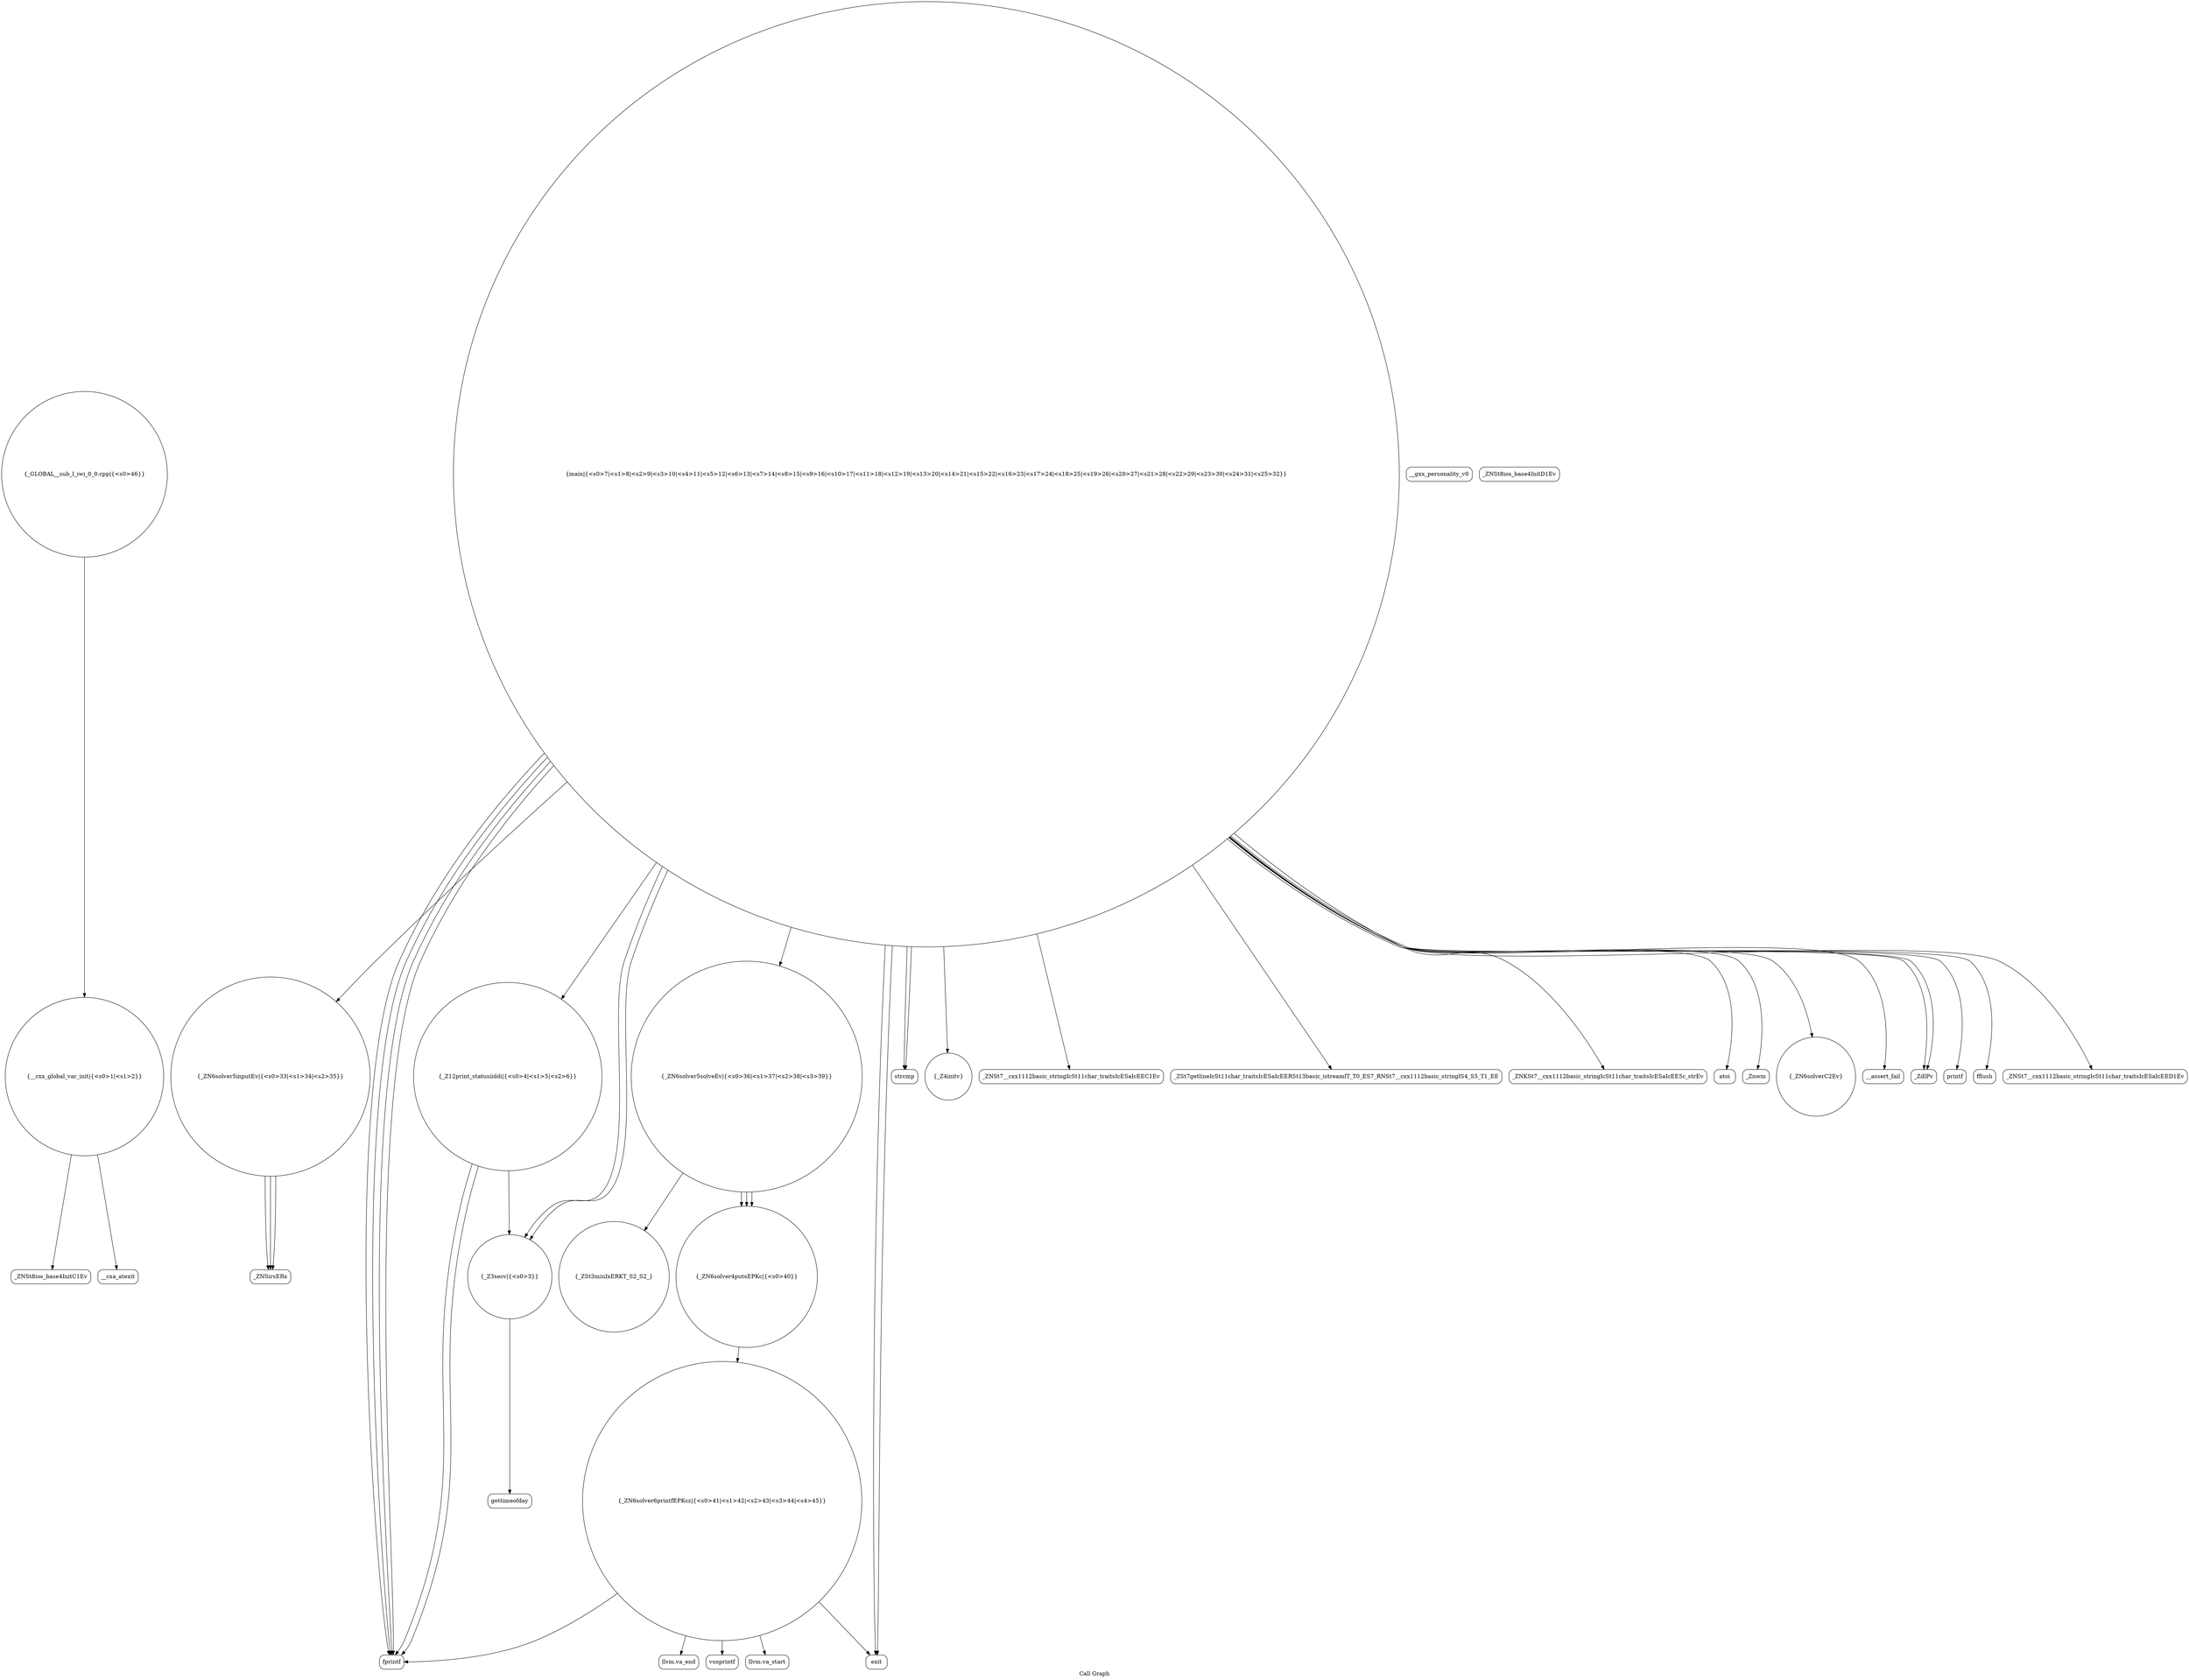 digraph "Call Graph" {
	label="Call Graph";

	Node0x557f954014c0 [shape=record,shape=circle,label="{__cxx_global_var_init|{<s0>1|<s1>2}}"];
	Node0x557f954014c0:s0 -> Node0x557f95401540[color=black];
	Node0x557f954014c0:s1 -> Node0x557f9548d3c0[color=black];
	Node0x557f9548df40 [shape=record,shape=Mrecord,label="{_ZNSirsERx}"];
	Node0x557f9548d5c0 [shape=record,shape=circle,label="{_Z12print_statusiiddi|{<s0>4|<s1>5|<s2>6}}"];
	Node0x557f9548d5c0:s0 -> Node0x557f9548d640[color=black];
	Node0x557f9548d5c0:s1 -> Node0x557f9548d4c0[color=black];
	Node0x557f9548d5c0:s2 -> Node0x557f9548d640[color=black];
	Node0x557f9548e2c0 [shape=record,shape=circle,label="{_GLOBAL__sub_I_iwi_0_0.cpp|{<s0>46}}"];
	Node0x557f9548e2c0:s0 -> Node0x557f954014c0[color=black];
	Node0x557f9548d940 [shape=record,shape=Mrecord,label="{__gxx_personality_v0}"];
	Node0x557f9548dcc0 [shape=record,shape=circle,label="{_ZN6solver5inputEv|{<s0>33|<s1>34|<s2>35}}"];
	Node0x557f9548dcc0:s0 -> Node0x557f9548df40[color=black];
	Node0x557f9548dcc0:s1 -> Node0x557f9548df40[color=black];
	Node0x557f9548dcc0:s2 -> Node0x557f9548df40[color=black];
	Node0x557f9548d340 [shape=record,shape=Mrecord,label="{_ZNSt8ios_base4InitD1Ev}"];
	Node0x557f9548e040 [shape=record,shape=circle,label="{_ZSt3minIxERKT_S2_S2_}"];
	Node0x557f9548d6c0 [shape=record,shape=circle,label="{main|{<s0>7|<s1>8|<s2>9|<s3>10|<s4>11|<s5>12|<s6>13|<s7>14|<s8>15|<s9>16|<s10>17|<s11>18|<s12>19|<s13>20|<s14>21|<s15>22|<s16>23|<s17>24|<s18>25|<s19>26|<s20>27|<s21>28|<s22>29|<s23>30|<s24>31|<s25>32}}"];
	Node0x557f9548d6c0:s0 -> Node0x557f9548d740[color=black];
	Node0x557f9548d6c0:s1 -> Node0x557f9548d740[color=black];
	Node0x557f9548d6c0:s2 -> Node0x557f9548d640[color=black];
	Node0x557f9548d6c0:s3 -> Node0x557f9548d7c0[color=black];
	Node0x557f9548d6c0:s4 -> Node0x557f9548d4c0[color=black];
	Node0x557f9548d6c0:s5 -> Node0x557f9548d440[color=black];
	Node0x557f9548d6c0:s6 -> Node0x557f9548d4c0[color=black];
	Node0x557f9548d6c0:s7 -> Node0x557f9548d640[color=black];
	Node0x557f9548d6c0:s8 -> Node0x557f9548d840[color=black];
	Node0x557f9548d6c0:s9 -> Node0x557f9548d8c0[color=black];
	Node0x557f9548d6c0:s10 -> Node0x557f9548da40[color=black];
	Node0x557f9548d6c0:s11 -> Node0x557f9548d9c0[color=black];
	Node0x557f9548d6c0:s12 -> Node0x557f9548d640[color=black];
	Node0x557f9548d6c0:s13 -> Node0x557f9548d5c0[color=black];
	Node0x557f9548d6c0:s14 -> Node0x557f9548dac0[color=black];
	Node0x557f9548d6c0:s15 -> Node0x557f9548db40[color=black];
	Node0x557f9548d6c0:s16 -> Node0x557f9548dc40[color=black];
	Node0x557f9548d6c0:s17 -> Node0x557f9548dbc0[color=black];
	Node0x557f9548d6c0:s18 -> Node0x557f9548dcc0[color=black];
	Node0x557f9548d6c0:s19 -> Node0x557f9548dd40[color=black];
	Node0x557f9548d6c0:s20 -> Node0x557f9548ddc0[color=black];
	Node0x557f9548d6c0:s21 -> Node0x557f9548de40[color=black];
	Node0x557f9548d6c0:s22 -> Node0x557f9548dbc0[color=black];
	Node0x557f9548d6c0:s23 -> Node0x557f9548d640[color=black];
	Node0x557f9548d6c0:s24 -> Node0x557f9548d7c0[color=black];
	Node0x557f9548d6c0:s25 -> Node0x557f9548dec0[color=black];
	Node0x557f9548da40 [shape=record,shape=Mrecord,label="{_ZNKSt7__cxx1112basic_stringIcSt11char_traitsIcESaIcEE5c_strEv}"];
	Node0x557f9548ddc0 [shape=record,shape=Mrecord,label="{printf}"];
	Node0x557f9548d440 [shape=record,shape=circle,label="{_Z4initv}"];
	Node0x557f9548e140 [shape=record,shape=Mrecord,label="{llvm.va_start}"];
	Node0x557f9548d7c0 [shape=record,shape=Mrecord,label="{exit}"];
	Node0x557f9548db40 [shape=record,shape=circle,label="{_ZN6solverC2Ev}"];
	Node0x557f9548dec0 [shape=record,shape=Mrecord,label="{_ZNSt7__cxx1112basic_stringIcSt11char_traitsIcESaIcEED1Ev}"];
	Node0x557f9548d540 [shape=record,shape=Mrecord,label="{gettimeofday}"];
	Node0x557f9548e240 [shape=record,shape=Mrecord,label="{llvm.va_end}"];
	Node0x557f9548d8c0 [shape=record,shape=Mrecord,label="{_ZSt7getlineIcSt11char_traitsIcESaIcEERSt13basic_istreamIT_T0_ES7_RNSt7__cxx1112basic_stringIS4_S5_T1_EE}"];
	Node0x557f9548dc40 [shape=record,shape=Mrecord,label="{__assert_fail}"];
	Node0x557f95401540 [shape=record,shape=Mrecord,label="{_ZNSt8ios_base4InitC1Ev}"];
	Node0x557f9548dfc0 [shape=record,shape=circle,label="{_ZN6solver4putsEPKc|{<s0>40}}"];
	Node0x557f9548dfc0:s0 -> Node0x557f9548e0c0[color=black];
	Node0x557f9548d640 [shape=record,shape=Mrecord,label="{fprintf}"];
	Node0x557f9548d9c0 [shape=record,shape=Mrecord,label="{atoi}"];
	Node0x557f9548dd40 [shape=record,shape=circle,label="{_ZN6solver5solveEv|{<s0>36|<s1>37|<s2>38|<s3>39}}"];
	Node0x557f9548dd40:s0 -> Node0x557f9548dfc0[color=black];
	Node0x557f9548dd40:s1 -> Node0x557f9548e040[color=black];
	Node0x557f9548dd40:s2 -> Node0x557f9548dfc0[color=black];
	Node0x557f9548dd40:s3 -> Node0x557f9548dfc0[color=black];
	Node0x557f9548d3c0 [shape=record,shape=Mrecord,label="{__cxa_atexit}"];
	Node0x557f9548e0c0 [shape=record,shape=circle,label="{_ZN6solver6printfEPKcz|{<s0>41|<s1>42|<s2>43|<s3>44|<s4>45}}"];
	Node0x557f9548e0c0:s0 -> Node0x557f9548e140[color=black];
	Node0x557f9548e0c0:s1 -> Node0x557f9548e1c0[color=black];
	Node0x557f9548e0c0:s2 -> Node0x557f9548e240[color=black];
	Node0x557f9548e0c0:s3 -> Node0x557f9548d640[color=black];
	Node0x557f9548e0c0:s4 -> Node0x557f9548d7c0[color=black];
	Node0x557f9548d740 [shape=record,shape=Mrecord,label="{strcmp}"];
	Node0x557f9548dac0 [shape=record,shape=Mrecord,label="{_Znwm}"];
	Node0x557f9548de40 [shape=record,shape=Mrecord,label="{fflush}"];
	Node0x557f9548d4c0 [shape=record,shape=circle,label="{_Z3secv|{<s0>3}}"];
	Node0x557f9548d4c0:s0 -> Node0x557f9548d540[color=black];
	Node0x557f9548e1c0 [shape=record,shape=Mrecord,label="{vsnprintf}"];
	Node0x557f9548d840 [shape=record,shape=Mrecord,label="{_ZNSt7__cxx1112basic_stringIcSt11char_traitsIcESaIcEEC1Ev}"];
	Node0x557f9548dbc0 [shape=record,shape=Mrecord,label="{_ZdlPv}"];
}
